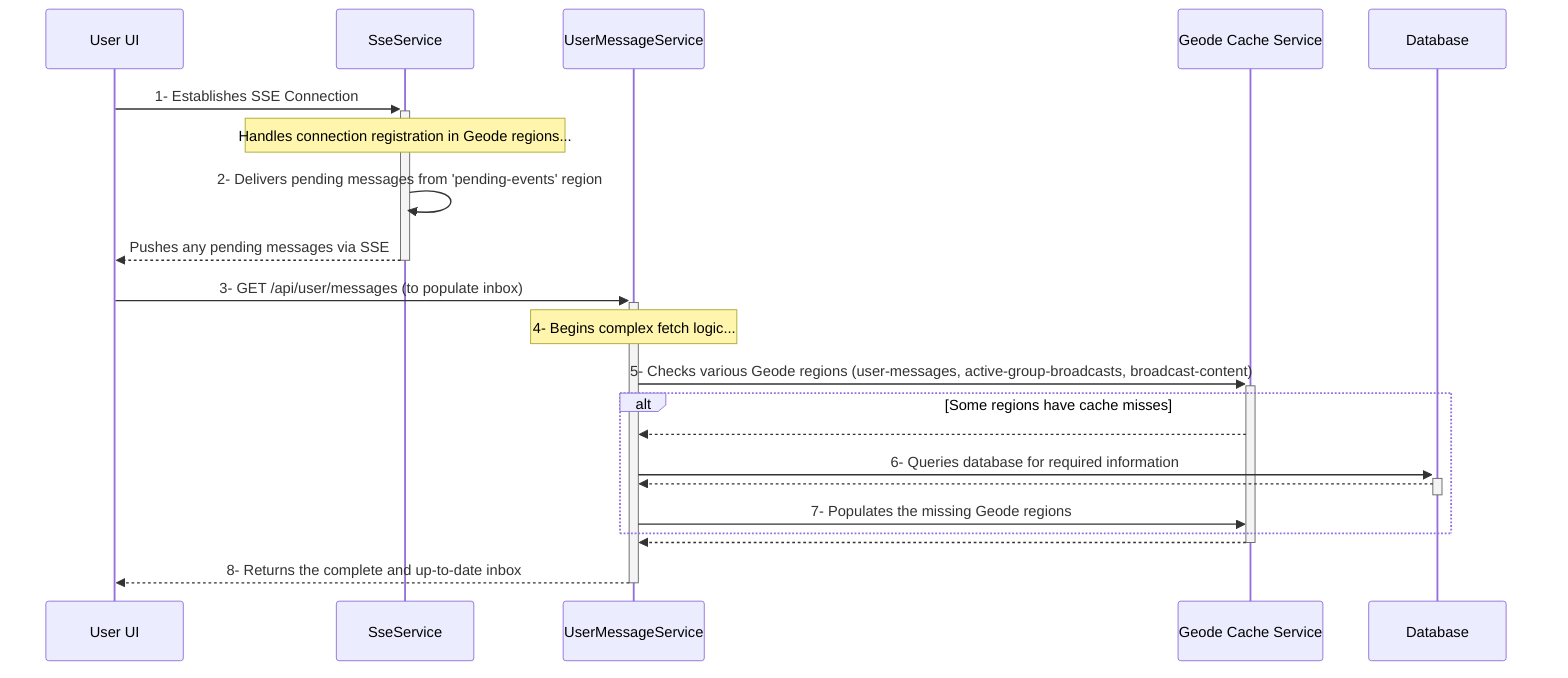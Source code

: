 sequenceDiagram
    participant UserUI as User UI
    participant SseSvc as SseService
    participant UserMsgSvc as UserMessageService
    participant GeodeCache as Geode Cache Service
    participant DB as Database

    UserUI->>+SseSvc: 1- Establishes SSE Connection
    Note over SseSvc: Handles connection registration in Geode regions...
    SseSvc->>SseSvc: 2- Delivers pending messages from 'pending-events' region
    SseSvc-->>-UserUI: Pushes any pending messages via SSE
    
    UserUI->>+UserMsgSvc: 3- GET /api/user/messages (to populate inbox)
    Note over UserMsgSvc: 4- Begins complex fetch logic... 
    UserMsgSvc->>+GeodeCache: 5- Checks various Geode regions (user-messages, active-group-broadcasts, broadcast-content)
    alt Some regions have cache misses
        GeodeCache-->>UserMsgSvc: 
        UserMsgSvc->>+DB: 6- Queries database for required information
        DB-->>-UserMsgSvc: 
        UserMsgSvc->>GeodeCache: 7- Populates the missing Geode regions
    end
    GeodeCache-->>-UserMsgSvc: 
    UserMsgSvc-->>-UserUI: 8- Returns the complete and up-to-date inbox